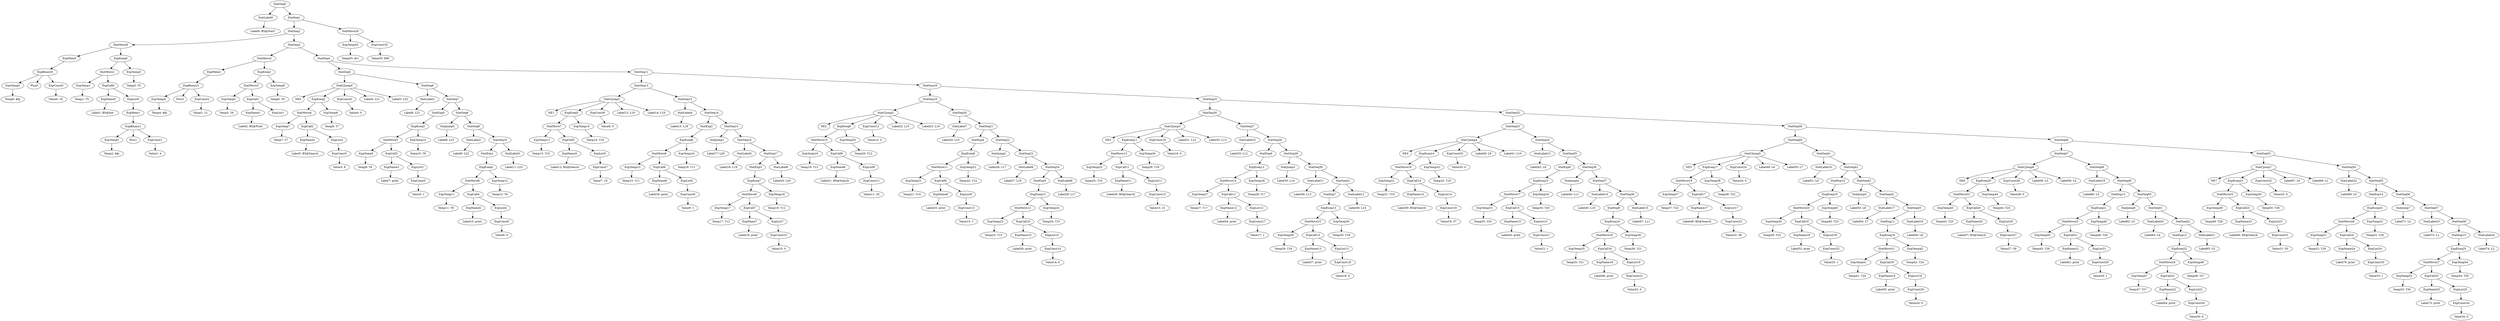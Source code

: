 digraph {
	ordering = out;
	StatLabel24 -> "Label74: L2";
	StatSeq58 -> StatExp15;
	StatSeq58 -> StatLabel24;
	ExpTemp54 -> "Temp54: T30";
	ExpCall25 -> ExpName25;
	ExpCall25 -> ExpList25;
	StatSeq57 -> StatLabel23;
	StatSeq57 -> StatSeq58;
	StatSeq56 -> StatJump7;
	StatSeq56 -> StatSeq57;
	StatJump7 -> "Label71: L2";
	ExpTemp52 -> "Temp52: T29";
	ExpList24 -> ExpConst33;
	ExpCall24 -> ExpName24;
	ExpCall24 -> ExpList24;
	ExpName24 -> "Label70: print";
	StatLabel22 -> "Label69: L0";
	StatSeq53 -> StatCJump7;
	StatSeq53 -> StatSeq54;
	ExpConst32 -> "Value32: 0";
	ExpTemp50 -> "Temp50: T28";
	ExpEseq23 -> StatMove25;
	ExpEseq23 -> ExpTemp50;
	ExpList23 -> ExpConst31;
	ExpConst31 -> "Value31: 50";
	ExpCall23 -> ExpName23;
	ExpCall23 -> ExpList23;
	StatMove25 -> ExpTemp49;
	StatMove25 -> ExpCall23;
	StatExp13 -> ExpEseq22;
	ExpTemp48 -> "Temp48: T27";
	ExpConst30 -> "Value30: 0";
	ExpConst35 -> "Value35: 999";
	ExpCall22 -> ExpName22;
	ExpCall22 -> ExpList22;
	StatMove24 -> ExpTemp47;
	StatMove24 -> ExpCall22;
	StatSeq51 -> StatLabel20;
	StatSeq51 -> StatSeq52;
	StatSeq49 -> StatExp12;
	StatSeq49 -> StatSeq50;
	ExpEseq21 -> StatMove23;
	ExpEseq21 -> ExpTemp46;
	ExpConst29 -> "Value29: 1";
	ExpCall21 -> ExpName21;
	ExpCall21 -> ExpList21;
	StatSeq48 -> StatLabel19;
	StatSeq48 -> StatSeq49;
	StatLabel19 -> "Label60: L3";
	StatSeq47 -> StatCJump6;
	StatSeq47 -> StatSeq48;
	ExpCall20 -> ExpName20;
	ExpCall20 -> ExpList20;
	StatMove22 -> ExpTemp43;
	StatMove22 -> ExpCall20;
	ExpTemp43 -> "Temp43: T25";
	StatCJump6 -> NE6;
	StatCJump6 -> ExpEseq20;
	StatCJump6 -> ExpConst28;
	StatCJump6 -> "Label58: L3";
	StatCJump6 -> "Label59: L4";
	StatSeq39 -> StatSeq40;
	StatSeq39 -> StatSeq46;
	StatSeq45 -> StatExp11;
	StatSeq45 -> StatLabel18;
	ExpTemp42 -> "Temp42: T24";
	ExpList19 -> ExpConst26;
	ExpName19 -> "Label55: print";
	StatMove21 -> ExpTemp41;
	StatMove21 -> ExpCall19;
	ExpTemp41 -> "Temp41: T24";
	StatSeq44 -> StatLabel17;
	StatSeq44 -> StatSeq45;
	ExpTemp40 -> "Temp40: T23";
	ExpList18 -> ExpConst25;
	ExpConst25 -> "Value25: 1";
	ExpCall18 -> ExpName18;
	ExpCall18 -> ExpList18;
	ExpEseq19 -> StatMove21;
	ExpEseq19 -> ExpTemp42;
	StatMove20 -> ExpTemp39;
	StatMove20 -> ExpCall18;
	ExpTemp39 -> "Temp39: T23";
	StatSeq40 -> StatCJump5;
	StatSeq40 -> StatSeq41;
	ExpEseq17 -> StatMove19;
	ExpEseq17 -> ExpTemp38;
	ExpList17 -> ExpConst23;
	ExpConst23 -> "Value23: 38";
	ExpList22 -> ExpConst30;
	StatSeq50 -> StatJump6;
	StatSeq50 -> StatSeq51;
	ExpCall17 -> ExpName17;
	ExpCall17 -> ExpList17;
	ExpTemp37 -> "Temp37: T22";
	ExpTemp45 -> "Temp45: T26";
	StatLabel15 -> "Label47: L11";
	StatSeq38 -> StatExp9;
	StatSeq38 -> StatLabel15;
	ExpName23 -> "Label66: BS@Search";
	StatExp9 -> ExpEseq16;
	ExpConst27 -> "Value27: 39";
	ExpEseq16 -> StatMove18;
	ExpEseq16 -> ExpTemp36;
	ExpCall16 -> ExpName16;
	ExpCall16 -> ExpList16;
	ExpName16 -> "Label46: print";
	StatMove18 -> ExpTemp35;
	StatMove18 -> ExpCall16;
	StatMove26 -> ExpTemp51;
	StatMove26 -> ExpCall24;
	StatSeq36 -> StatJump4;
	StatSeq36 -> StatSeq37;
	ExpEseq20 -> StatMove22;
	ExpEseq20 -> ExpTemp44;
	StatJump4 -> "Label44: L11";
	StatSeq35 -> StatExp8;
	StatSeq35 -> StatSeq36;
	StatExp8 -> ExpEseq15;
	ExpEseq15 -> StatMove17;
	ExpEseq15 -> ExpTemp34;
	ExpList15 -> ExpConst21;
	ExpConst33 -> "Value33: 1";
	ExpTemp49 -> "Temp49: T28";
	ExpConst21 -> "Value21: 1";
	StatMove17 -> ExpTemp33;
	StatMove17 -> ExpCall15;
	ExpTemp33 -> "Temp33: T20";
	StatSeq34 -> StatLabel13;
	StatSeq34 -> StatSeq35;
	StatJump1 -> "Label17: L20";
	StatExp11 -> ExpEseq19;
	ExpTemp16 -> "Temp16: T11";
	StatLabel23 -> "Label72: L1";
	StatCJump2 -> NE2;
	StatCJump2 -> ExpEseq8;
	StatCJump2 -> ExpConst12;
	StatCJump2 -> "Label22: L15";
	StatCJump2 -> "Label23: L16";
	ExpEseq6 -> StatMove8;
	ExpEseq6 -> ExpTemp16;
	StatJump6 -> "Label62: L5";
	StatMove5 -> ExpTemp9;
	StatMove5 -> ExpCall3;
	ExpCall12 -> ExpName12;
	ExpCall12 -> ExpList12;
	ExpCall6 -> ExpName6;
	ExpCall6 -> ExpList6;
	ExpTemp10 -> "Temp10: T8";
	ExpTemp38 -> "Temp38: T22";
	ExpName6 -> "Label16: print";
	ExpTemp32 -> "Temp32: T19";
	StatMove12 -> ExpTemp23;
	StatMove12 -> ExpCall10;
	ExpConst19 -> "Value19: 37";
	ExpEseq5 -> StatMove7;
	ExpEseq5 -> ExpTemp14;
	StatSeq28 -> StatExp6;
	StatSeq28 -> StatSeq29;
	ExpTemp24 -> "Temp24: T15";
	ExpList5 -> ExpConst7;
	ExpTemp31 -> "Temp31: T19";
	ExpCall5 -> ExpName5;
	ExpCall5 -> ExpList5;
	ExpTemp13 -> "Temp13: T10";
	ExpEseq9 -> StatMove11;
	ExpEseq9 -> ExpTemp22;
	ExpConst34 -> "Value34: 0";
	StatCJump1 -> NE1;
	StatCJump1 -> ExpEseq5;
	StatCJump1 -> ExpConst8;
	StatCJump1 -> "Label13: L18";
	StatCJump1 -> "Label14: L19";
	ExpCall3 -> ExpName3;
	ExpCall3 -> ExpList3;
	ExpCall4 -> ExpName4;
	ExpCall4 -> ExpList4;
	StatJump3 -> "Label35: L14";
	StatExp2 -> ExpEseq6;
	ExpList3 -> ExpConst5;
	StatExp1 -> ExpEseq4;
	StatSeq52 -> StatExp13;
	StatSeq52 -> StatLabel21;
	ExpEseq4 -> StatMove6;
	ExpEseq4 -> ExpTemp12;
	ExpConst2 -> "Value2: 12";
	ExpCall2 -> ExpName2;
	ExpCall2 -> ExpList2;
	StatLabel13 -> "Label42: L9";
	StatSeq2 -> StatMove0;
	StatSeq2 -> StatSeq3;
	StatLabel2 -> "Label9: L22";
	ExpEseq12 -> StatMove14;
	ExpEseq12 -> ExpTemp28;
	ExpEseq0 -> StatMove1;
	ExpEseq0 -> ExpTemp3;
	ExpTemp11 -> "Temp11: T9";
	StatMove28 -> ExpTemp55;
	StatMove28 -> ExpConst35;
	ExpName12 -> "Label34: print";
	StatSeq31 -> StatExp7;
	StatSeq31 -> StatLabel12;
	StatExp0 -> ExpEseq3;
	ExpTemp2 -> "Temp2: $fp";
	StatLabel11 -> "Label36: L13";
	StatSeq12 -> StatCJump1;
	StatSeq12 -> StatSeq13;
	ExpTemp4 -> "Temp4: $fp";
	StatExp12 -> ExpEseq21;
	StatLabel5 -> "Label18: L19";
	StatLabel18 -> "Label56: L8";
	ExpCall0 -> ExpName0;
	ExpCall0 -> ExpList0;
	ExpTemp12 -> "Temp12: T9";
	ExpTemp14 -> "Temp14: T10";
	StatLabel6 -> "Label20: L20";
	StatLabel1 -> "Label6: L21";
	ExpList4 -> ExpConst6;
	ExpTemp27 -> "Temp27: T17";
	ExpTemp34 -> "Temp34: T20";
	StatLabel7 -> "Label24: L15";
	StatMove0 -> ExpMem0;
	StatMove0 -> ExpEseq0;
	StatSeq43 -> StatJump5;
	StatSeq43 -> StatSeq44;
	ExpEseq3 -> StatMove5;
	ExpEseq3 -> ExpTemp10;
	ExpName9 -> "Label25: print";
	ExpEseq24 -> StatMove26;
	ExpEseq24 -> ExpTemp52;
	ExpTemp25 -> "Temp25: T16";
	StatMove7 -> ExpTemp13;
	StatMove7 -> ExpCall5;
	ExpTemp7 -> "Temp7: T7";
	ExpList21 -> ExpConst29;
	StatMove19 -> ExpTemp37;
	StatMove19 -> ExpCall17;
	ExpTemp0 -> "Temp0: $fp";
	StatSeq8 -> StatJump0;
	StatSeq8 -> StatSeq9;
	ExpEseq25 -> StatMove27;
	ExpEseq25 -> ExpTemp54;
	StatSeq6 -> StatLabel1;
	StatSeq6 -> StatSeq7;
	StatSeq0 -> StatLabel0;
	StatSeq0 -> StatSeq1;
	ExpTemp1 -> "Temp1: T5";
	ExpName25 -> "Label73: print";
	ExpEseq2 -> StatMove4;
	ExpEseq2 -> ExpTemp8;
	StatSeq55 -> StatExp14;
	StatSeq55 -> StatSeq56;
	ExpTemp5 -> "Temp5: T6";
	StatSeq7 -> StatExp0;
	StatSeq7 -> StatSeq8;
	StatSeq16 -> StatLabel5;
	StatSeq16 -> StatSeq17;
	ExpName2 -> "Label3: BS@Search";
	ExpBinary2 -> ExpTemp4;
	ExpBinary2 -> Plus2;
	ExpBinary2 -> ExpConst2;
	ExpConst24 -> "Value24: 0";
	StatLabel0 -> "Label0: BS@Start";
	StatSeq17 -> StatExp3;
	StatSeq17 -> StatLabel6;
	ExpTemp53 -> "Temp53: T30";
	ExpTemp19 -> "Temp19: T13";
	StatSeq1 -> StatSeq2;
	StatSeq1 -> StatMove28;
	StatSeq30 -> StatLabel11;
	StatSeq30 -> StatSeq31;
	ExpConst6 -> "Value6: 0";
	ExpMem1 -> ExpBinary1;
	ExpConst0 -> "Value0: 16";
	ExpBinary1 -> ExpTemp2;
	ExpBinary1 -> Plus1;
	ExpBinary1 -> ExpConst1;
	ExpConst10 -> "Value10: 0";
	ExpEseq18 -> StatMove20;
	ExpEseq18 -> ExpTemp40;
	ExpTemp36 -> "Temp36: T21";
	StatSeq4 -> StatSeq5;
	StatSeq4 -> StatSeq11;
	ExpMem0 -> ExpBinary0;
	ExpConst1 -> "Value1: 4";
	StatSeq13 -> StatLabel4;
	StatSeq13 -> StatSeq14;
	ExpTemp23 -> "Temp23: T15";
	StatMove1 -> ExpTemp1;
	StatMove1 -> ExpCall0;
	ExpConst22 -> "Value22: 0";
	ExpList0 -> ExpMem1;
	StatCJump0 -> NE0;
	StatCJump0 -> ExpEseq2;
	StatCJump0 -> ExpConst4;
	StatCJump0 -> "Label4: L21";
	StatCJump0 -> "Label5: L22";
	ExpTemp8 -> "Temp8: T7";
	ExpName22 -> "Label64: print";
	StatLabel4 -> "Label15: L18";
	StatSeq23 -> StatLabel8;
	StatSeq23 -> StatSeq24;
	ExpCall19 -> ExpName19;
	ExpCall19 -> ExpList19;
	StatSeq5 -> StatCJump0;
	StatSeq5 -> StatSeq6;
	ExpName5 -> "Label12: BS@Search";
	ExpConst26 -> "Value26: 0";
	ExpConst18 -> "Value18: 0";
	ExpName0 -> "Label1: BS@Init";
	ExpTemp20 -> "Temp20: T13";
	ExpList16 -> ExpConst22;
	ExpName8 -> "Label21: BS@Search";
	StatMove2 -> ExpMem2;
	StatMove2 -> ExpEseq1;
	ExpTemp15 -> "Temp15: T11";
	StatSeq32 -> StatSeq33;
	StatSeq32 -> StatSeq39;
	StatMove8 -> ExpTemp15;
	StatMove8 -> ExpCall6;
	ExpTemp28 -> "Temp28: T17";
	StatLabel14 -> "Label45: L10";
	StatSeq10 -> StatExp1;
	StatSeq10 -> StatLabel3;
	ExpName20 -> "Label57: BS@Search";
	StatMove13 -> ExpTemp25;
	StatMove13 -> ExpCall11;
	ExpName1 -> "Label2: BS@Print";
	ExpEseq1 -> StatMove3;
	ExpEseq1 -> ExpTemp6;
	StatJump0 -> "Label8: L23";
	ExpName7 -> "Label19: print";
	StatLabel20 -> "Label63: L4";
	StatCJump5 -> NE5;
	StatCJump5 -> ExpEseq17;
	StatCJump5 -> ExpConst24;
	StatCJump5 -> "Label49: L6";
	StatCJump5 -> "Label50: L7";
	ExpCall1 -> ExpName1;
	ExpCall1 -> ExpList1;
	StatMove6 -> ExpTemp11;
	StatMove6 -> ExpCall4;
	ExpConst5 -> "Value5: 1";
	StatSeq26 -> StatCJump3;
	StatSeq26 -> StatSeq27;
	ExpCall15 -> ExpName15;
	ExpCall15 -> ExpList15;
	StatSeq3 -> StatMove2;
	StatSeq3 -> StatSeq4;
	ExpTemp17 -> "Temp17: T12";
	ExpConst3 -> "Value3: 8";
	ExpList25 -> ExpConst34;
	StatExp7 -> ExpEseq13;
	ExpList2 -> ExpConst3;
	StatMove27 -> ExpTemp53;
	StatMove27 -> ExpCall25;
	ExpTemp22 -> "Temp22: T14";
	StatExp14 -> ExpEseq24;
	ExpList6 -> ExpConst9;
	ExpName3 -> "Label7: print";
	ExpList7 -> ExpConst10;
	StatMove15 -> ExpTemp29;
	StatMove15 -> ExpCall13;
	ExpConst4 -> "Value4: 0";
	ExpCall7 -> ExpName7;
	ExpCall7 -> ExpList7;
	StatMove14 -> ExpTemp27;
	StatMove14 -> ExpCall12;
	ExpConst28 -> "Value28: 0";
	ExpTemp18 -> "Temp18: T12";
	ExpName4 -> "Label10: print";
	ExpCall14 -> ExpName14;
	ExpCall14 -> ExpList14;
	StatLabel17 -> "Label54: L7";
	StatJump5 -> "Label53: L8";
	ExpConst8 -> "Value8: 0";
	StatExp3 -> ExpEseq7;
	ExpTemp51 -> "Temp51: T29";
	StatCJump7 -> NE7;
	StatCJump7 -> ExpEseq23;
	StatCJump7 -> ExpConst32;
	StatCJump7 -> "Label67: L0";
	StatCJump7 -> "Label68: L1";
	StatJump2 -> "Label26: L17";
	ExpEseq11 -> StatMove13;
	ExpEseq11 -> ExpTemp26;
	StatLabel10 -> "Label33: L12";
	StatSeq42 -> StatExp10;
	StatSeq42 -> StatSeq43;
	ExpMem2 -> ExpBinary2;
	StatSeq11 -> StatSeq12;
	StatSeq11 -> StatSeq18;
	ExpEseq13 -> StatMove15;
	ExpEseq13 -> ExpTemp30;
	StatSeq20 -> StatLabel7;
	StatSeq20 -> StatSeq21;
	StatMove10 -> ExpTemp19;
	StatMove10 -> ExpCall8;
	ExpName10 -> "Label28: print";
	ExpCall8 -> ExpName8;
	ExpCall8 -> ExpList8;
	StatSeq54 -> StatLabel22;
	StatSeq54 -> StatSeq55;
	ExpConst15 -> "Value15: 21";
	ExpTemp47 -> "Temp47: T27";
	ExpConst11 -> "Value11: 20";
	StatSeq9 -> StatLabel2;
	StatSeq9 -> StatSeq10;
	ExpList13 -> ExpConst18;
	ExpList8 -> ExpConst11;
	ExpList20 -> ExpConst27;
	ExpConst12 -> "Value12: 0";
	ExpConst7 -> "Value7: 19";
	ExpTemp21 -> "Temp21: T14";
	ExpTemp44 -> "Temp44: T25";
	StatMove11 -> ExpTemp21;
	StatMove11 -> ExpCall9;
	ExpCall9 -> ExpName9;
	ExpCall9 -> ExpList9;
	ExpTemp46 -> "Temp46: T26";
	ExpConst13 -> "Value13: 1";
	StatExp4 -> ExpEseq9;
	ExpTemp9 -> "Temp9: T8";
	StatSeq27 -> StatLabel10;
	StatSeq27 -> StatSeq28;
	StatSeq21 -> StatExp4;
	StatSeq21 -> StatSeq22;
	StatSeq19 -> StatCJump2;
	StatSeq19 -> StatSeq20;
	StatSeq22 -> StatJump2;
	StatSeq22 -> StatSeq23;
	StatSeq37 -> StatLabel14;
	StatSeq37 -> StatSeq38;
	ExpTemp3 -> "Temp3: T5";
	ExpTemp6 -> "Temp6: T6";
	StatLabel8 -> "Label27: L16";
	ExpName21 -> "Label61: print";
	StatLabel16 -> "Label51: L6";
	ExpCall10 -> ExpName10;
	ExpCall10 -> ExpList10;
	ExpConst9 -> "Value9: 1";
	ExpConst14 -> "Value14: 0";
	ExpList10 -> ExpConst14;
	ExpEseq8 -> StatMove10;
	ExpEseq8 -> ExpTemp20;
	StatExp6 -> ExpEseq12;
	ExpName15 -> "Label43: print";
	ExpEseq10 -> StatMove12;
	ExpEseq10 -> ExpTemp24;
	ExpBinary0 -> ExpTemp0;
	ExpBinary0 -> Plus0;
	ExpBinary0 -> ExpConst0;
	StatLabel12 -> "Label38: L14";
	StatExp5 -> ExpEseq10;
	StatSeq46 -> StatSeq47;
	StatSeq46 -> StatSeq53;
	StatSeq24 -> StatExp5;
	StatSeq24 -> StatLabel9;
	StatLabel9 -> "Label29: L17";
	StatSeq41 -> StatLabel16;
	StatSeq41 -> StatSeq42;
	StatLabel3 -> "Label11: L23";
	StatSeq18 -> StatSeq19;
	StatSeq18 -> StatSeq25;
	StatExp15 -> ExpEseq25;
	ExpList12 -> ExpConst17;
	ExpTemp55 -> "Temp55: $rv";
	ExpList9 -> ExpConst13;
	StatCJump3 -> NE3;
	StatCJump3 -> ExpEseq11;
	StatCJump3 -> ExpConst16;
	StatCJump3 -> "Label31: L12";
	StatCJump3 -> "Label32: L13";
	ExpName11 -> "Label30: BS@Search";
	ExpName17 -> "Label48: BS@Search";
	ExpCall11 -> ExpName11;
	ExpCall11 -> ExpList11;
	ExpList11 -> ExpConst15;
	StatLabel21 -> "Label65: L5";
	ExpEseq14 -> StatMove16;
	ExpEseq14 -> ExpTemp32;
	StatExp10 -> ExpEseq18;
	ExpTemp26 -> "Temp26: T16";
	ExpName14 -> "Label39: BS@Search";
	ExpConst16 -> "Value16: 0";
	ExpConst17 -> "Value17: 1";
	ExpTemp29 -> "Temp29: T18";
	StatMove23 -> ExpTemp45;
	StatMove23 -> ExpCall21;
	ExpName18 -> "Label52: print";
	ExpTemp35 -> "Temp35: T21";
	ExpName13 -> "Label37: print";
	StatMove4 -> ExpTemp7;
	StatMove4 -> ExpCall2;
	StatMove9 -> ExpTemp17;
	StatMove9 -> ExpCall7;
	ExpCall13 -> ExpName13;
	ExpCall13 -> ExpList13;
	ExpTemp30 -> "Temp30: T18";
	StatMove3 -> ExpTemp5;
	StatMove3 -> ExpCall1;
	ExpEseq7 -> StatMove9;
	ExpEseq7 -> ExpTemp18;
	StatSeq25 -> StatSeq26;
	StatSeq25 -> StatSeq32;
	ExpEseq22 -> StatMove24;
	ExpEseq22 -> ExpTemp48;
	StatSeq14 -> StatExp2;
	StatSeq14 -> StatSeq15;
	StatCJump4 -> NE4;
	StatCJump4 -> ExpEseq14;
	StatCJump4 -> ExpConst20;
	StatCJump4 -> "Label40: L9";
	StatCJump4 -> "Label41: L10";
	StatMove16 -> ExpTemp31;
	StatMove16 -> ExpCall14;
	ExpList14 -> ExpConst19;
	StatSeq29 -> StatJump3;
	StatSeq29 -> StatSeq30;
	ExpConst20 -> "Value20: 0";
	StatSeq15 -> StatJump1;
	StatSeq15 -> StatSeq16;
	StatSeq33 -> StatCJump4;
	StatSeq33 -> StatSeq34;
}


